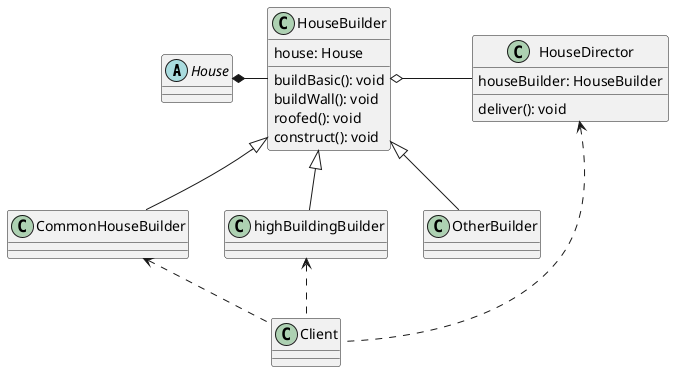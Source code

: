 @startuml
'https://plantuml.com/class-diagram

abstract class House
abstract class HouseBuilder
class CommonHouseBuilder
class highBuildingBuilder
class OtherBuilder
class HouseDirector
class Client

House *- HouseBuilder

HouseBuilder <|-- CommonHouseBuilder
HouseBuilder <|-- highBuildingBuilder
HouseBuilder <|-- OtherBuilder

HouseBuilder o- HouseDirector

CommonHouseBuilder <.. Client
highBuildingBuilder <.. Client
HouseDirector <.. Client

class HouseBuilder {
house: House

buildBasic(): void
buildWall(): void
roofed(): void
construct(): void

}

class HouseDirector {
houseBuilder: HouseBuilder
deliver(): void
}

@enduml